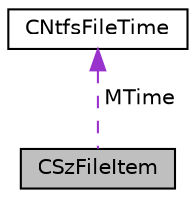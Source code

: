 digraph "CSzFileItem"
{
 // LATEX_PDF_SIZE
  edge [fontname="Helvetica",fontsize="10",labelfontname="Helvetica",labelfontsize="10"];
  node [fontname="Helvetica",fontsize="10",shape=record];
  Node1 [label="CSzFileItem",height=0.2,width=0.4,color="black", fillcolor="grey75", style="filled", fontcolor="black",tooltip=" "];
  Node2 -> Node1 [dir="back",color="darkorchid3",fontsize="10",style="dashed",label=" MTime" ,fontname="Helvetica"];
  Node2 [label="CNtfsFileTime",height=0.2,width=0.4,color="black", fillcolor="white", style="filled",URL="$struct_c_ntfs_file_time.html",tooltip=" "];
}
